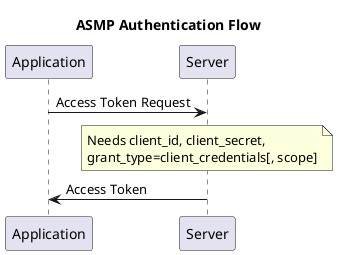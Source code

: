 @startuml
title ASMP Authentication Flow

Application->Server: Access Token Request
note over Server
	Needs client_id, client_secret,
	grant_type=client_credentials[, scope]
end note
Server->Application: Access Token
@enduml
